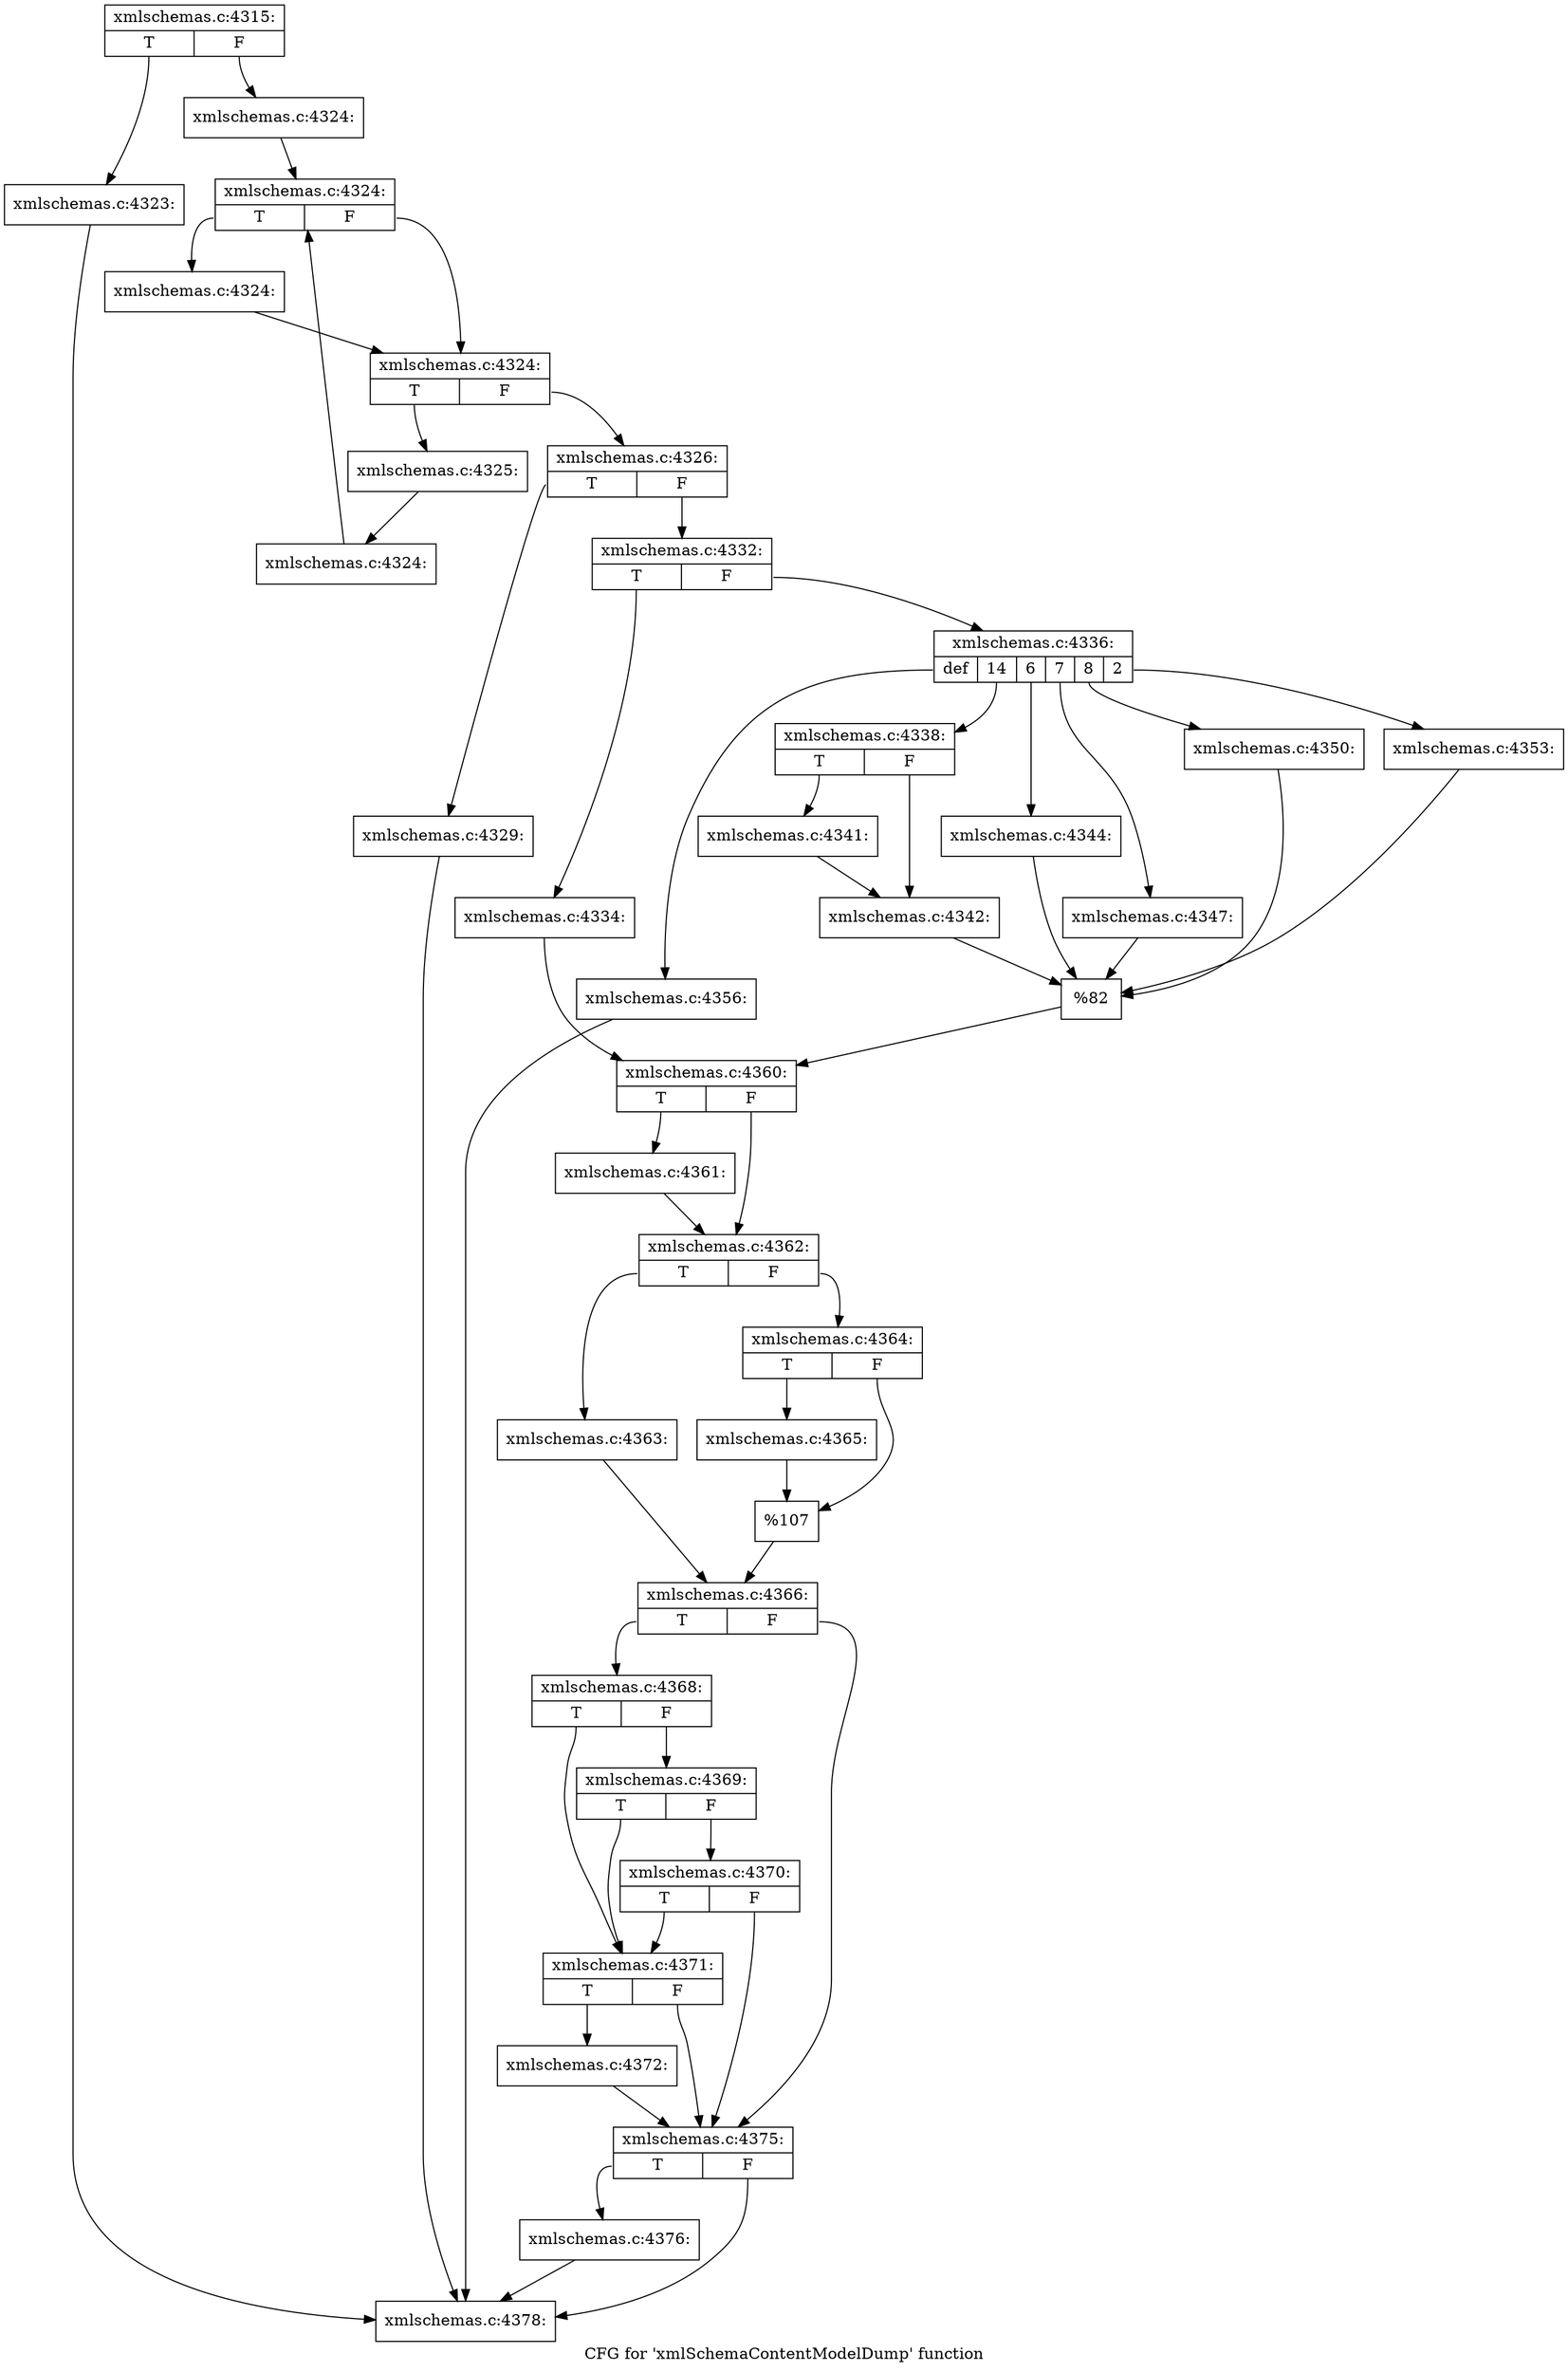 digraph "CFG for 'xmlSchemaContentModelDump' function" {
	label="CFG for 'xmlSchemaContentModelDump' function";

	Node0x55d025dea900 [shape=record,label="{xmlschemas.c:4315:|{<s0>T|<s1>F}}"];
	Node0x55d025dea900:s0 -> Node0x55d0257bdf40;
	Node0x55d025dea900:s1 -> Node0x55d0257bdf90;
	Node0x55d0257bdf40 [shape=record,label="{xmlschemas.c:4323:}"];
	Node0x55d0257bdf40 -> Node0x55d025df6590;
	Node0x55d0257bdf90 [shape=record,label="{xmlschemas.c:4324:}"];
	Node0x55d0257bdf90 -> Node0x55d0257be4a0;
	Node0x55d0257be4a0 [shape=record,label="{xmlschemas.c:4324:|{<s0>T|<s1>F}}"];
	Node0x55d0257be4a0:s0 -> Node0x55d0257be880;
	Node0x55d0257be4a0:s1 -> Node0x55d0257be830;
	Node0x55d0257be880 [shape=record,label="{xmlschemas.c:4324:}"];
	Node0x55d0257be880 -> Node0x55d0257be830;
	Node0x55d0257be830 [shape=record,label="{xmlschemas.c:4324:|{<s0>T|<s1>F}}"];
	Node0x55d0257be830:s0 -> Node0x55d0257be780;
	Node0x55d0257be830:s1 -> Node0x55d0257be340;
	Node0x55d0257be780 [shape=record,label="{xmlschemas.c:4325:}"];
	Node0x55d0257be780 -> Node0x55d0257be6f0;
	Node0x55d0257be6f0 [shape=record,label="{xmlschemas.c:4324:}"];
	Node0x55d0257be6f0 -> Node0x55d0257be4a0;
	Node0x55d0257be340 [shape=record,label="{xmlschemas.c:4326:|{<s0>T|<s1>F}}"];
	Node0x55d0257be340:s0 -> Node0x55d025def3d0;
	Node0x55d0257be340:s1 -> Node0x55d025def420;
	Node0x55d025def3d0 [shape=record,label="{xmlschemas.c:4329:}"];
	Node0x55d025def3d0 -> Node0x55d025df6590;
	Node0x55d025def420 [shape=record,label="{xmlschemas.c:4332:|{<s0>T|<s1>F}}"];
	Node0x55d025def420:s0 -> Node0x55d025deff70;
	Node0x55d025def420:s1 -> Node0x55d025df0010;
	Node0x55d025deff70 [shape=record,label="{xmlschemas.c:4334:}"];
	Node0x55d025deff70 -> Node0x55d025deffc0;
	Node0x55d025df0010 [shape=record,label="{xmlschemas.c:4336:|{<s0>def|<s1>14|<s2>6|<s3>7|<s4>8|<s5>2}}"];
	Node0x55d025df0010:s0 -> Node0x55d025df0910;
	Node0x55d025df0010:s1 -> Node0x55d025df0a30;
	Node0x55d025df0010:s2 -> Node0x55d025df19b0;
	Node0x55d025df0010:s3 -> Node0x55d025df1d50;
	Node0x55d025df0010:s4 -> Node0x55d025df2100;
	Node0x55d025df0010:s5 -> Node0x55d025df24b0;
	Node0x55d025df0a30 [shape=record,label="{xmlschemas.c:4338:|{<s0>T|<s1>F}}"];
	Node0x55d025df0a30:s0 -> Node0x55d025df1400;
	Node0x55d025df0a30:s1 -> Node0x55d025df1450;
	Node0x55d025df1400 [shape=record,label="{xmlschemas.c:4341:}"];
	Node0x55d025df1400 -> Node0x55d025df1450;
	Node0x55d025df1450 [shape=record,label="{xmlschemas.c:4342:}"];
	Node0x55d025df1450 -> Node0x55d025df0700;
	Node0x55d025df19b0 [shape=record,label="{xmlschemas.c:4344:}"];
	Node0x55d025df19b0 -> Node0x55d025df0700;
	Node0x55d025df1d50 [shape=record,label="{xmlschemas.c:4347:}"];
	Node0x55d025df1d50 -> Node0x55d025df0700;
	Node0x55d025df2100 [shape=record,label="{xmlschemas.c:4350:}"];
	Node0x55d025df2100 -> Node0x55d025df0700;
	Node0x55d025df24b0 [shape=record,label="{xmlschemas.c:4353:}"];
	Node0x55d025df24b0 -> Node0x55d025df0700;
	Node0x55d025df0910 [shape=record,label="{xmlschemas.c:4356:}"];
	Node0x55d025df0910 -> Node0x55d025df6590;
	Node0x55d025df0700 [shape=record,label="{%82}"];
	Node0x55d025df0700 -> Node0x55d025deffc0;
	Node0x55d025deffc0 [shape=record,label="{xmlschemas.c:4360:|{<s0>T|<s1>F}}"];
	Node0x55d025deffc0:s0 -> Node0x55d025df2de0;
	Node0x55d025deffc0:s1 -> Node0x55d025df2e30;
	Node0x55d025df2de0 [shape=record,label="{xmlschemas.c:4361:}"];
	Node0x55d025df2de0 -> Node0x55d025df2e30;
	Node0x55d025df2e30 [shape=record,label="{xmlschemas.c:4362:|{<s0>T|<s1>F}}"];
	Node0x55d025df2e30:s0 -> Node0x55d025df3870;
	Node0x55d025df2e30:s1 -> Node0x55d025df3910;
	Node0x55d025df3870 [shape=record,label="{xmlschemas.c:4363:}"];
	Node0x55d025df3870 -> Node0x55d025df38c0;
	Node0x55d025df3910 [shape=record,label="{xmlschemas.c:4364:|{<s0>T|<s1>F}}"];
	Node0x55d025df3910:s0 -> Node0x55d025df40d0;
	Node0x55d025df3910:s1 -> Node0x55d025df4120;
	Node0x55d025df40d0 [shape=record,label="{xmlschemas.c:4365:}"];
	Node0x55d025df40d0 -> Node0x55d025df4120;
	Node0x55d025df4120 [shape=record,label="{%107}"];
	Node0x55d025df4120 -> Node0x55d025df38c0;
	Node0x55d025df38c0 [shape=record,label="{xmlschemas.c:4366:|{<s0>T|<s1>F}}"];
	Node0x55d025df38c0:s0 -> Node0x55d025df4df0;
	Node0x55d025df38c0:s1 -> Node0x55d025df4d20;
	Node0x55d025df4df0 [shape=record,label="{xmlschemas.c:4368:|{<s0>T|<s1>F}}"];
	Node0x55d025df4df0:s0 -> Node0x55d025df4d70;
	Node0x55d025df4df0:s1 -> Node0x55d025df5090;
	Node0x55d025df5090 [shape=record,label="{xmlschemas.c:4369:|{<s0>T|<s1>F}}"];
	Node0x55d025df5090:s0 -> Node0x55d025df4d70;
	Node0x55d025df5090:s1 -> Node0x55d025df5010;
	Node0x55d025df5010 [shape=record,label="{xmlschemas.c:4370:|{<s0>T|<s1>F}}"];
	Node0x55d025df5010:s0 -> Node0x55d025df4d70;
	Node0x55d025df5010:s1 -> Node0x55d025df4d20;
	Node0x55d025df4d70 [shape=record,label="{xmlschemas.c:4371:|{<s0>T|<s1>F}}"];
	Node0x55d025df4d70:s0 -> Node0x55d025df4cd0;
	Node0x55d025df4d70:s1 -> Node0x55d025df4d20;
	Node0x55d025df4cd0 [shape=record,label="{xmlschemas.c:4372:}"];
	Node0x55d025df4cd0 -> Node0x55d025df4d20;
	Node0x55d025df4d20 [shape=record,label="{xmlschemas.c:4375:|{<s0>T|<s1>F}}"];
	Node0x55d025df4d20:s0 -> Node0x55d025df6540;
	Node0x55d025df4d20:s1 -> Node0x55d025df6590;
	Node0x55d025df6540 [shape=record,label="{xmlschemas.c:4376:}"];
	Node0x55d025df6540 -> Node0x55d025df6590;
	Node0x55d025df6590 [shape=record,label="{xmlschemas.c:4378:}"];
}
